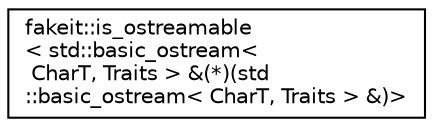 digraph "Graphical Class Hierarchy"
{
  edge [fontname="Helvetica",fontsize="10",labelfontname="Helvetica",labelfontsize="10"];
  node [fontname="Helvetica",fontsize="10",shape=record];
  rankdir="LR";
  Node1 [label="fakeit::is_ostreamable\l\< std::basic_ostream\<\l CharT, Traits \> &(*)(std\l::basic_ostream\< CharT, Traits \> &)\>",height=0.2,width=0.4,color="black", fillcolor="white", style="filled",URL="$da/da7/classfakeit_1_1is__ostreamable_3_01std_1_1basic__ostream_3_01CharT_00_01Traits_01_4_01_6_07_5_086149b49f9e11bccc7fe4ea6fedd21c71.html"];
}
